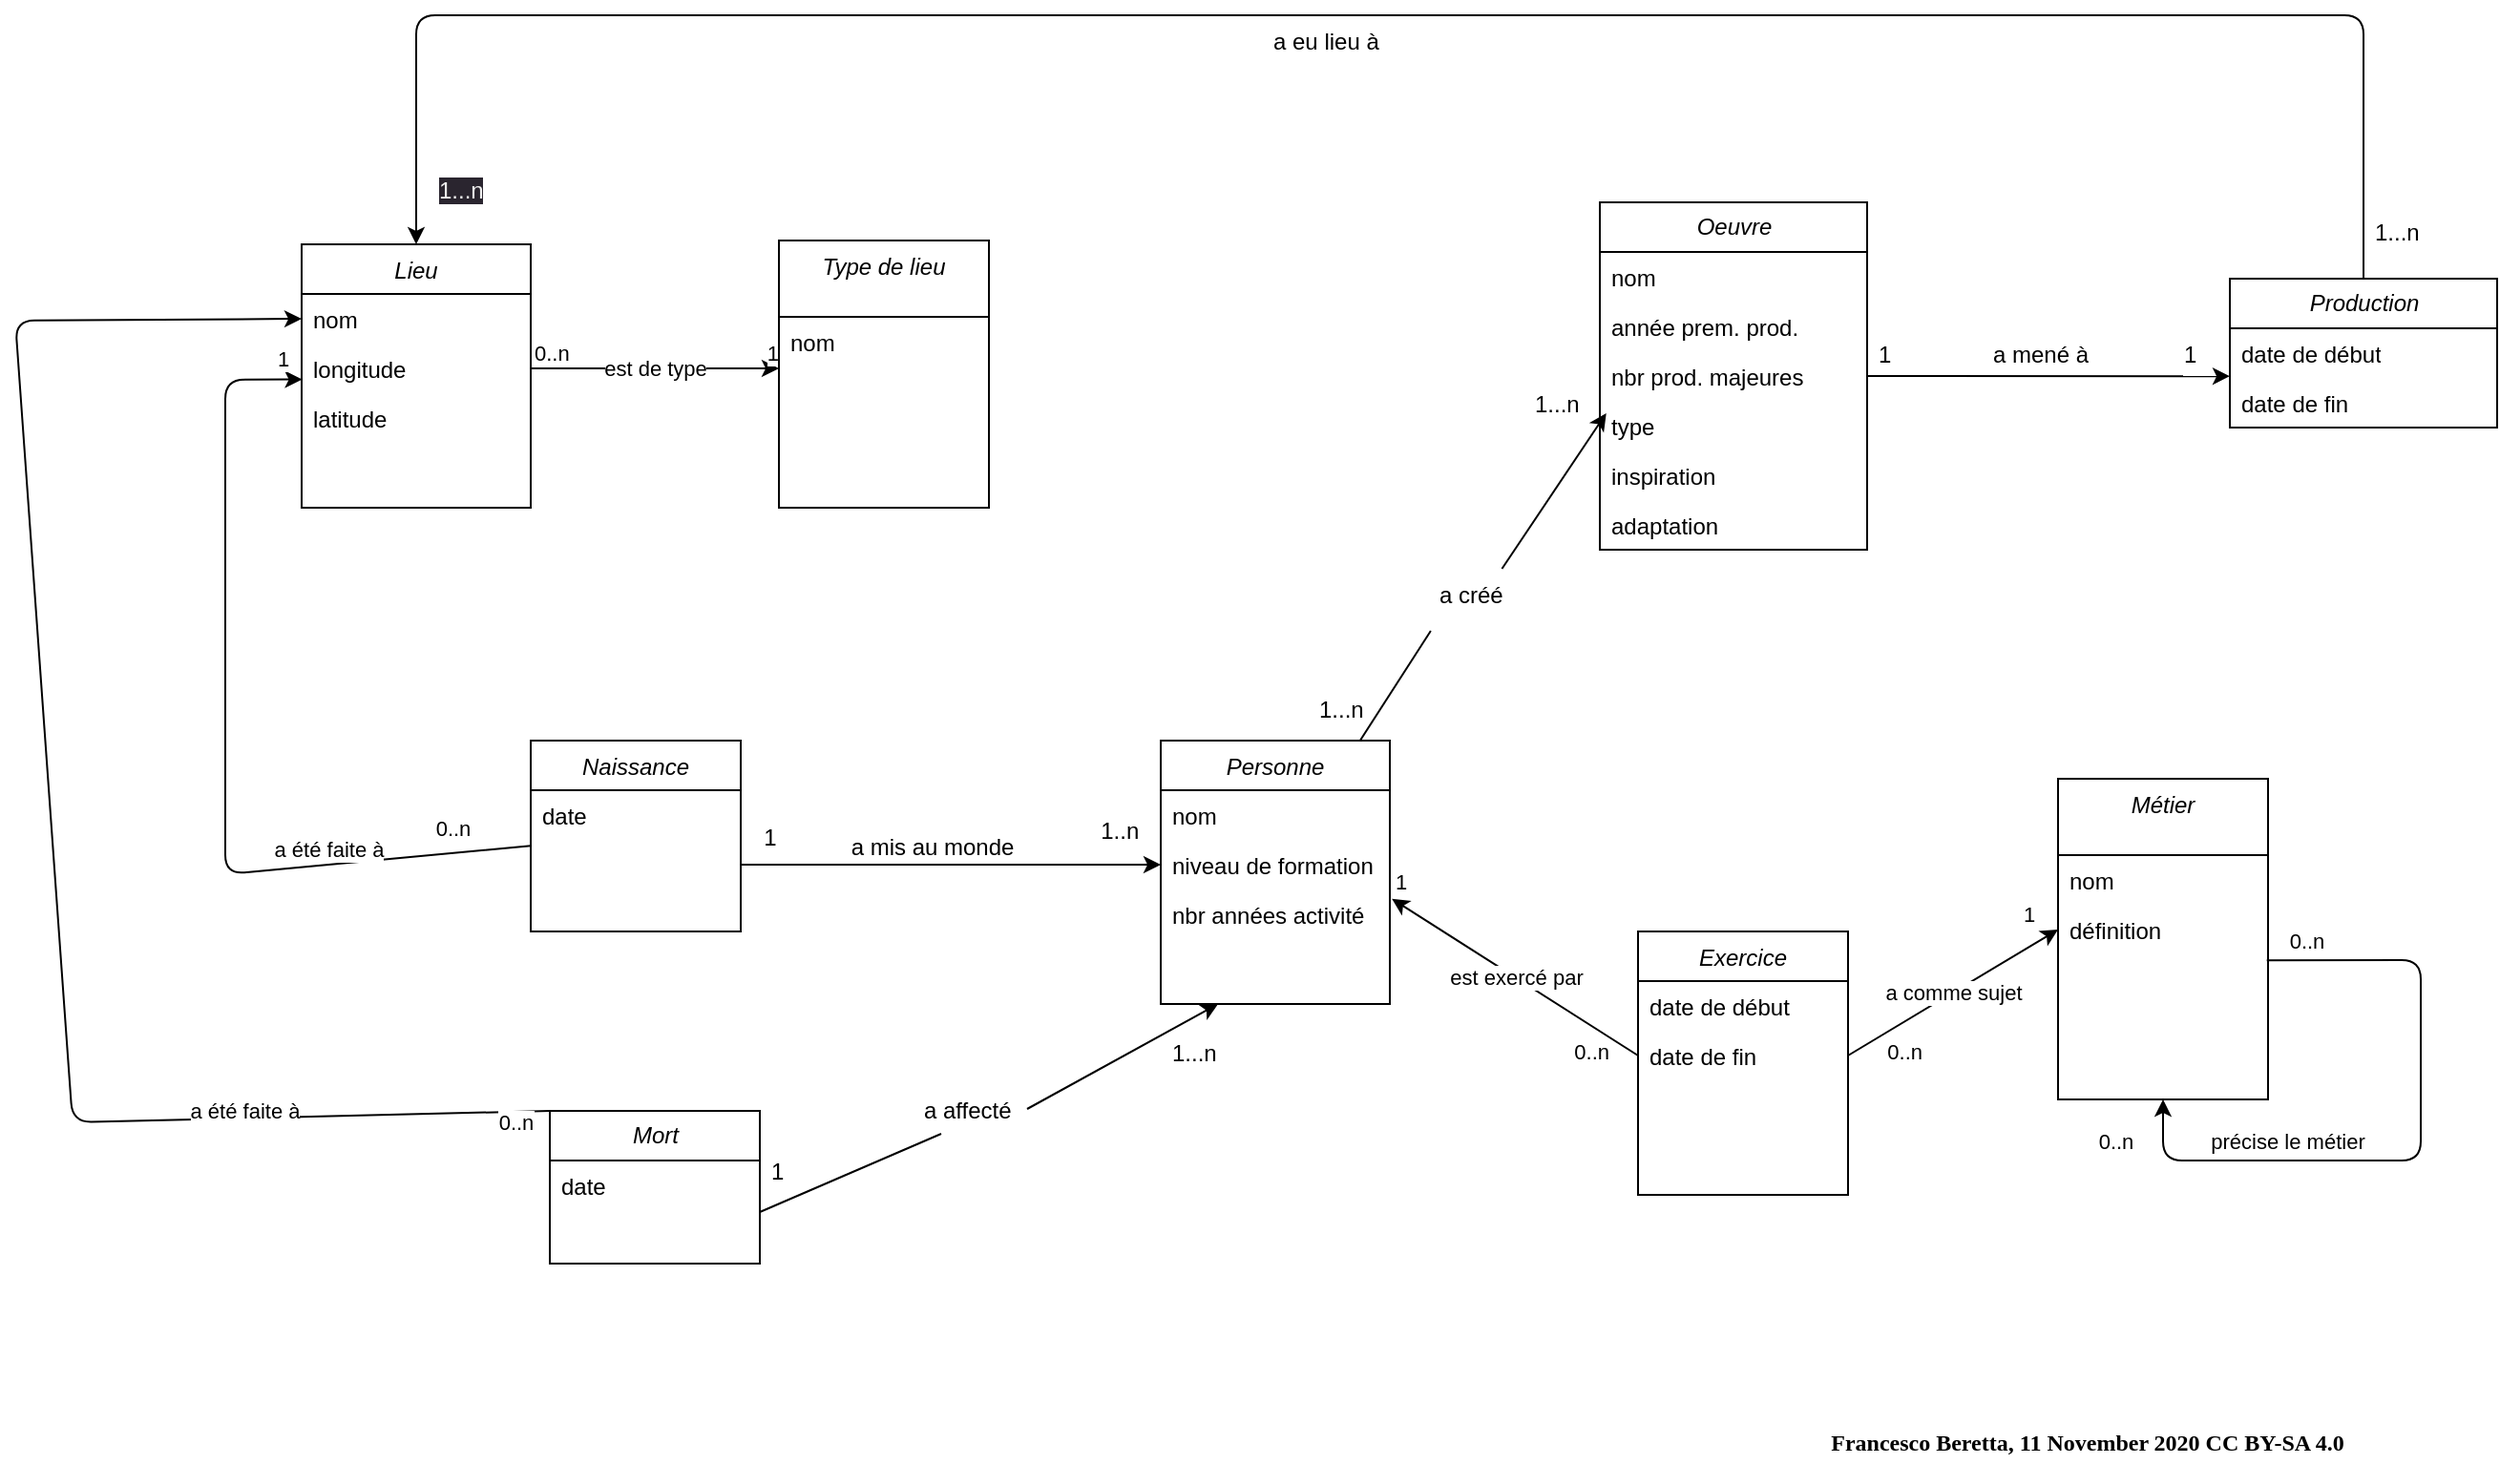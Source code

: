<mxfile>
    <diagram id="C5RBs43oDa-KdzZeNtuy" name="Page-1">
        <mxGraphModel dx="933" dy="914" grid="1" gridSize="10" guides="1" tooltips="1" connect="1" arrows="1" fold="1" page="1" pageScale="1" pageWidth="1654" pageHeight="1169" math="0" shadow="0">
            <root>
                <mxCell id="WIyWlLk6GJQsqaUBKTNV-0"/>
                <mxCell id="WIyWlLk6GJQsqaUBKTNV-1" parent="WIyWlLk6GJQsqaUBKTNV-0"/>
                <mxCell id="Bw8D9-mf-STMI-rw64IU-5" value="" style="endArrow=classic;shadow=0;strokeWidth=1;rounded=0;endFill=1;edgeStyle=elbowEdgeStyle;elbow=vertical;exitX=1;exitY=0.5;exitDx=0;exitDy=0;entryX=0;entryY=0.5;entryDx=0;entryDy=0;" parent="WIyWlLk6GJQsqaUBKTNV-1" target="zkfFHV4jXpPFQw0GAbJ--2" edge="1">
                    <mxGeometry x="0.5" y="41" relative="1" as="geometry">
                        <mxPoint x="510" y="525" as="sourcePoint"/>
                        <mxPoint x="810" y="598" as="targetPoint"/>
                        <mxPoint x="-40" y="32" as="offset"/>
                        <Array as="points">
                            <mxPoint x="620" y="525"/>
                        </Array>
                    </mxGeometry>
                </mxCell>
                <mxCell id="Bw8D9-mf-STMI-rw64IU-6" value="1" style="resizable=0;align=left;verticalAlign=bottom;labelBackgroundColor=none;fontSize=12;" parent="Bw8D9-mf-STMI-rw64IU-5" connectable="0" vertex="1">
                    <mxGeometry x="-1" relative="1" as="geometry">
                        <mxPoint x="10.14" y="-5.33" as="offset"/>
                    </mxGeometry>
                </mxCell>
                <mxCell id="Bw8D9-mf-STMI-rw64IU-7" value="1..n" style="resizable=0;align=right;verticalAlign=bottom;labelBackgroundColor=none;fontSize=12;" parent="Bw8D9-mf-STMI-rw64IU-5" connectable="0" vertex="1">
                    <mxGeometry x="1" relative="1" as="geometry">
                        <mxPoint x="-9.86" y="-8.86" as="offset"/>
                    </mxGeometry>
                </mxCell>
                <mxCell id="Bw8D9-mf-STMI-rw64IU-8" value="a mis au monde" style="text;html=1;resizable=0;points=[];;align=center;verticalAlign=middle;labelBackgroundColor=none;rounded=0;shadow=0;strokeWidth=1;fontSize=12;" parent="Bw8D9-mf-STMI-rw64IU-5" vertex="1" connectable="0">
                    <mxGeometry x="0.5" y="49" relative="1" as="geometry">
                        <mxPoint x="-65" y="40.14" as="offset"/>
                    </mxGeometry>
                </mxCell>
                <mxCell id="5" style="edgeStyle=none;html=1;entryX=0.024;entryY=1.249;entryDx=0;entryDy=0;entryPerimeter=0;startArrow=none;" parent="WIyWlLk6GJQsqaUBKTNV-1" source="19" target="4" edge="1">
                    <mxGeometry relative="1" as="geometry"/>
                </mxCell>
                <mxCell id="zkfFHV4jXpPFQw0GAbJ--0" value="Personne" style="swimlane;fontStyle=2;align=center;verticalAlign=top;childLayout=stackLayout;horizontal=1;startSize=26;horizontalStack=0;resizeParent=1;resizeLast=0;collapsible=1;marginBottom=0;rounded=0;shadow=0;strokeWidth=1;" parent="WIyWlLk6GJQsqaUBKTNV-1" vertex="1">
                    <mxGeometry x="730" y="460" width="120" height="138" as="geometry">
                        <mxRectangle x="230" y="140" width="160" height="26" as="alternateBounds"/>
                    </mxGeometry>
                </mxCell>
                <mxCell id="zkfFHV4jXpPFQw0GAbJ--1" value="nom" style="text;align=left;verticalAlign=top;spacingLeft=4;spacingRight=4;overflow=hidden;rotatable=0;points=[[0,0.5],[1,0.5]];portConstraint=eastwest;" parent="zkfFHV4jXpPFQw0GAbJ--0" vertex="1">
                    <mxGeometry y="26" width="120" height="26" as="geometry"/>
                </mxCell>
                <mxCell id="zkfFHV4jXpPFQw0GAbJ--2" value="niveau de formation" style="text;align=left;verticalAlign=top;spacingLeft=4;spacingRight=4;overflow=hidden;rotatable=0;points=[[0,0.5],[1,0.5]];portConstraint=eastwest;rounded=0;shadow=0;html=0;" parent="zkfFHV4jXpPFQw0GAbJ--0" vertex="1">
                    <mxGeometry y="52" width="120" height="26" as="geometry"/>
                </mxCell>
                <mxCell id="zkfFHV4jXpPFQw0GAbJ--3" value="nbr années activité" style="text;align=left;verticalAlign=top;spacingLeft=4;spacingRight=4;overflow=hidden;rotatable=0;points=[[0,0.5],[1,0.5]];portConstraint=eastwest;rounded=0;shadow=0;html=0;" parent="zkfFHV4jXpPFQw0GAbJ--0" vertex="1">
                    <mxGeometry y="78" width="120" height="26" as="geometry"/>
                </mxCell>
                <mxCell id="Bw8D9-mf-STMI-rw64IU-0" value="Naissance" style="swimlane;fontStyle=2;align=center;verticalAlign=top;childLayout=stackLayout;horizontal=1;startSize=26;horizontalStack=0;resizeParent=1;resizeLast=0;collapsible=1;marginBottom=0;rounded=0;shadow=0;strokeWidth=1;" parent="WIyWlLk6GJQsqaUBKTNV-1" vertex="1">
                    <mxGeometry x="400" y="460" width="110" height="100" as="geometry">
                        <mxRectangle x="230" y="140" width="160" height="26" as="alternateBounds"/>
                    </mxGeometry>
                </mxCell>
                <mxCell id="Bw8D9-mf-STMI-rw64IU-1" value="date" style="text;align=left;verticalAlign=top;spacingLeft=4;spacingRight=4;overflow=hidden;rotatable=0;points=[[0,0.5],[1,0.5]];portConstraint=eastwest;" parent="Bw8D9-mf-STMI-rw64IU-0" vertex="1">
                    <mxGeometry y="26" width="110" height="26" as="geometry"/>
                </mxCell>
                <mxCell id="Bw8D9-mf-STMI-rw64IU-53" style="edgeStyle=elbowEdgeStyle;rounded=0;orthogonalLoop=1;jettySize=auto;elbow=vertical;html=1;exitX=0;exitY=0.5;exitDx=0;exitDy=0;" parent="Bw8D9-mf-STMI-rw64IU-0" edge="1">
                    <mxGeometry relative="1" as="geometry">
                        <mxPoint y="65" as="sourcePoint"/>
                        <mxPoint y="65" as="targetPoint"/>
                    </mxGeometry>
                </mxCell>
                <mxCell id="Bw8D9-mf-STMI-rw64IU-12" value="Lieu" style="swimlane;fontStyle=2;align=center;verticalAlign=top;childLayout=stackLayout;horizontal=1;startSize=26;horizontalStack=0;resizeParent=1;resizeLast=0;collapsible=1;marginBottom=0;rounded=0;shadow=0;strokeWidth=1;" parent="WIyWlLk6GJQsqaUBKTNV-1" vertex="1">
                    <mxGeometry x="280" y="200" width="120" height="138" as="geometry">
                        <mxRectangle x="230" y="140" width="160" height="26" as="alternateBounds"/>
                    </mxGeometry>
                </mxCell>
                <mxCell id="Bw8D9-mf-STMI-rw64IU-13" value="nom" style="text;align=left;verticalAlign=top;spacingLeft=4;spacingRight=4;overflow=hidden;rotatable=0;points=[[0,0.5],[1,0.5]];portConstraint=eastwest;" parent="Bw8D9-mf-STMI-rw64IU-12" vertex="1">
                    <mxGeometry y="26" width="120" height="26" as="geometry"/>
                </mxCell>
                <mxCell id="Bw8D9-mf-STMI-rw64IU-14" value="longitude" style="text;align=left;verticalAlign=top;spacingLeft=4;spacingRight=4;overflow=hidden;rotatable=0;points=[[0,0.5],[1,0.5]];portConstraint=eastwest;rounded=0;shadow=0;html=0;" parent="Bw8D9-mf-STMI-rw64IU-12" vertex="1">
                    <mxGeometry y="52" width="120" height="26" as="geometry"/>
                </mxCell>
                <mxCell id="Bw8D9-mf-STMI-rw64IU-24" value="latitude" style="text;align=left;verticalAlign=top;spacingLeft=4;spacingRight=4;overflow=hidden;rotatable=0;points=[[0,0.5],[1,0.5]];portConstraint=eastwest;rounded=0;shadow=0;html=0;" parent="Bw8D9-mf-STMI-rw64IU-12" vertex="1">
                    <mxGeometry y="78" width="120" height="26" as="geometry"/>
                </mxCell>
                <mxCell id="Bw8D9-mf-STMI-rw64IU-26" value="" style="endArrow=classic;html=1;exitX=1;exitY=0.5;exitDx=0;exitDy=0;" parent="WIyWlLk6GJQsqaUBKTNV-1" source="Bw8D9-mf-STMI-rw64IU-14" edge="1">
                    <mxGeometry x="0.067" y="-35" relative="1" as="geometry">
                        <mxPoint x="480" y="380" as="sourcePoint"/>
                        <mxPoint x="530" y="265" as="targetPoint"/>
                        <mxPoint as="offset"/>
                    </mxGeometry>
                </mxCell>
                <mxCell id="Bw8D9-mf-STMI-rw64IU-27" value="est de type" style="edgeLabel;resizable=0;html=1;align=center;verticalAlign=middle;" parent="Bw8D9-mf-STMI-rw64IU-26" connectable="0" vertex="1">
                    <mxGeometry relative="1" as="geometry"/>
                </mxCell>
                <mxCell id="Bw8D9-mf-STMI-rw64IU-28" value="0..n" style="edgeLabel;resizable=0;html=1;align=left;verticalAlign=bottom;" parent="Bw8D9-mf-STMI-rw64IU-26" connectable="0" vertex="1">
                    <mxGeometry x="-1" relative="1" as="geometry"/>
                </mxCell>
                <mxCell id="Bw8D9-mf-STMI-rw64IU-29" value="1" style="edgeLabel;resizable=0;html=1;align=right;verticalAlign=bottom;" parent="Bw8D9-mf-STMI-rw64IU-26" connectable="0" vertex="1">
                    <mxGeometry x="1" relative="1" as="geometry"/>
                </mxCell>
                <mxCell id="Bw8D9-mf-STMI-rw64IU-49" value="" style="endArrow=classic;html=1;entryX=0.002;entryY=0.721;entryDx=0;entryDy=0;entryPerimeter=0;" parent="WIyWlLk6GJQsqaUBKTNV-1" source="Bw8D9-mf-STMI-rw64IU-0" target="Bw8D9-mf-STMI-rw64IU-14" edge="1">
                    <mxGeometry relative="1" as="geometry">
                        <mxPoint x="700" y="290.0" as="sourcePoint"/>
                        <mxPoint x="620" y="348" as="targetPoint"/>
                        <Array as="points">
                            <mxPoint x="240" y="530"/>
                            <mxPoint x="240" y="271"/>
                        </Array>
                    </mxGeometry>
                </mxCell>
                <mxCell id="Bw8D9-mf-STMI-rw64IU-50" value="a été faite à" style="edgeLabel;resizable=0;html=1;align=center;verticalAlign=middle;" parent="Bw8D9-mf-STMI-rw64IU-49" connectable="0" vertex="1">
                    <mxGeometry relative="1" as="geometry">
                        <mxPoint x="54" y="56.0" as="offset"/>
                    </mxGeometry>
                </mxCell>
                <mxCell id="Bw8D9-mf-STMI-rw64IU-51" value="1" style="edgeLabel;html=1;align=center;verticalAlign=middle;resizable=0;points=[];" parent="Bw8D9-mf-STMI-rw64IU-49" vertex="1" connectable="0">
                    <mxGeometry x="0.888" y="-1" relative="1" as="geometry">
                        <mxPoint x="15.55" y="-11.69" as="offset"/>
                    </mxGeometry>
                </mxCell>
                <mxCell id="Bw8D9-mf-STMI-rw64IU-52" value="0..n" style="edgeLabel;html=1;align=center;verticalAlign=middle;resizable=0;points=[];" parent="Bw8D9-mf-STMI-rw64IU-49" vertex="1" connectable="0">
                    <mxGeometry x="-0.881" y="-1" relative="1" as="geometry">
                        <mxPoint x="-14.14" y="-11" as="offset"/>
                    </mxGeometry>
                </mxCell>
                <mxCell id="Bw8D9-mf-STMI-rw64IU-82" value="Label" style="endArrow=none;html=1;exitX=1.009;exitY=0.188;exitDx=0;exitDy=0;exitPerimeter=0;entryX=0;entryY=0.5;entryDx=0;entryDy=0;endFill=0;startArrow=classic;startFill=1;" parent="WIyWlLk6GJQsqaUBKTNV-1" source="zkfFHV4jXpPFQw0GAbJ--3" target="Bw8D9-mf-STMI-rw64IU-79" edge="1">
                    <mxGeometry relative="1" as="geometry">
                        <mxPoint x="660" y="530" as="sourcePoint"/>
                        <mxPoint x="820" y="530" as="targetPoint"/>
                    </mxGeometry>
                </mxCell>
                <mxCell id="Bw8D9-mf-STMI-rw64IU-83" value="est exercé par" style="edgeLabel;resizable=0;html=1;align=center;verticalAlign=middle;" parent="Bw8D9-mf-STMI-rw64IU-82" connectable="0" vertex="1">
                    <mxGeometry relative="1" as="geometry"/>
                </mxCell>
                <mxCell id="Bw8D9-mf-STMI-rw64IU-84" value="1" style="edgeLabel;resizable=0;html=1;align=left;verticalAlign=bottom;" parent="Bw8D9-mf-STMI-rw64IU-82" connectable="0" vertex="1">
                    <mxGeometry x="-1" relative="1" as="geometry"/>
                </mxCell>
                <mxCell id="Bw8D9-mf-STMI-rw64IU-85" value="0..n" style="edgeLabel;resizable=0;html=1;align=right;verticalAlign=bottom;" parent="Bw8D9-mf-STMI-rw64IU-82" connectable="0" vertex="1">
                    <mxGeometry x="1" relative="1" as="geometry">
                        <mxPoint x="-15.01" y="6" as="offset"/>
                    </mxGeometry>
                </mxCell>
                <mxCell id="Bw8D9-mf-STMI-rw64IU-86" value="Métier" style="swimlane;fontStyle=2;align=center;verticalAlign=top;childLayout=stackLayout;horizontal=1;startSize=40;horizontalStack=0;resizeParent=1;resizeLast=0;collapsible=1;marginBottom=0;rounded=0;shadow=0;strokeWidth=1;" parent="WIyWlLk6GJQsqaUBKTNV-1" vertex="1">
                    <mxGeometry x="1200" y="480" width="110" height="168" as="geometry">
                        <mxRectangle x="230" y="140" width="160" height="26" as="alternateBounds"/>
                    </mxGeometry>
                </mxCell>
                <mxCell id="Bw8D9-mf-STMI-rw64IU-87" value="nom" style="text;align=left;verticalAlign=top;spacingLeft=4;spacingRight=4;overflow=hidden;rotatable=0;points=[[0,0.5],[1,0.5]];portConstraint=eastwest;" parent="Bw8D9-mf-STMI-rw64IU-86" vertex="1">
                    <mxGeometry y="40" width="110" height="26" as="geometry"/>
                </mxCell>
                <mxCell id="Bw8D9-mf-STMI-rw64IU-88" value="" style="endArrow=classic;html=1;entryX=0.5;entryY=1;entryDx=0;entryDy=0;exitX=0.994;exitY=1.122;exitDx=0;exitDy=0;exitPerimeter=0;" parent="Bw8D9-mf-STMI-rw64IU-86" source="Bw8D9-mf-STMI-rw64IU-92" target="Bw8D9-mf-STMI-rw64IU-86" edge="1">
                    <mxGeometry relative="1" as="geometry">
                        <mxPoint x="160" y="80" as="sourcePoint"/>
                        <mxPoint x="-30" y="140" as="targetPoint"/>
                        <Array as="points">
                            <mxPoint x="190" y="95"/>
                            <mxPoint x="190" y="200"/>
                            <mxPoint x="55" y="200"/>
                        </Array>
                    </mxGeometry>
                </mxCell>
                <mxCell id="Bw8D9-mf-STMI-rw64IU-90" value="précise le métier" style="edgeLabel;resizable=0;html=1;align=center;verticalAlign=middle;" parent="Bw8D9-mf-STMI-rw64IU-88" connectable="0" vertex="1">
                    <mxGeometry relative="1" as="geometry">
                        <mxPoint x="-70" y="-1.01" as="offset"/>
                    </mxGeometry>
                </mxCell>
                <mxCell id="Bw8D9-mf-STMI-rw64IU-91" value="0..n" style="edgeLabel;html=1;align=center;verticalAlign=middle;resizable=0;points=[];" parent="Bw8D9-mf-STMI-rw64IU-88" vertex="1" connectable="0">
                    <mxGeometry x="-0.881" y="-1" relative="1" as="geometry">
                        <mxPoint x="-0.18" y="-11" as="offset"/>
                    </mxGeometry>
                </mxCell>
                <mxCell id="Bw8D9-mf-STMI-rw64IU-89" value="0..n" style="edgeLabel;html=1;align=center;verticalAlign=middle;resizable=0;points=[];" parent="Bw8D9-mf-STMI-rw64IU-88" vertex="1" connectable="0">
                    <mxGeometry x="0.888" y="-1" relative="1" as="geometry">
                        <mxPoint x="-26" y="2.44" as="offset"/>
                    </mxGeometry>
                </mxCell>
                <mxCell id="Bw8D9-mf-STMI-rw64IU-92" value="définition" style="text;align=left;verticalAlign=top;spacingLeft=4;spacingRight=4;overflow=hidden;rotatable=0;points=[[0,0.5],[1,0.5]];portConstraint=eastwest;rounded=0;shadow=0;html=0;" parent="Bw8D9-mf-STMI-rw64IU-86" vertex="1">
                    <mxGeometry y="66" width="110" height="26" as="geometry"/>
                </mxCell>
                <mxCell id="Bw8D9-mf-STMI-rw64IU-77" value="Exercice" style="swimlane;fontStyle=2;align=center;verticalAlign=top;childLayout=stackLayout;horizontal=1;startSize=26;horizontalStack=0;resizeParent=1;resizeLast=0;collapsible=1;marginBottom=0;rounded=0;shadow=0;strokeWidth=1;" parent="WIyWlLk6GJQsqaUBKTNV-1" vertex="1">
                    <mxGeometry x="980" y="560" width="110" height="138" as="geometry">
                        <mxRectangle x="230" y="140" width="160" height="26" as="alternateBounds"/>
                    </mxGeometry>
                </mxCell>
                <mxCell id="Bw8D9-mf-STMI-rw64IU-78" value="date de début" style="text;align=left;verticalAlign=top;spacingLeft=4;spacingRight=4;overflow=hidden;rotatable=0;points=[[0,0.5],[1,0.5]];portConstraint=eastwest;" parent="Bw8D9-mf-STMI-rw64IU-77" vertex="1">
                    <mxGeometry y="26" width="110" height="26" as="geometry"/>
                </mxCell>
                <mxCell id="Bw8D9-mf-STMI-rw64IU-79" value="date de fin" style="text;align=left;verticalAlign=top;spacingLeft=4;spacingRight=4;overflow=hidden;rotatable=0;points=[[0,0.5],[1,0.5]];portConstraint=eastwest;rounded=0;shadow=0;html=0;" parent="Bw8D9-mf-STMI-rw64IU-77" vertex="1">
                    <mxGeometry y="52" width="110" height="26" as="geometry"/>
                </mxCell>
                <mxCell id="Bw8D9-mf-STMI-rw64IU-80" style="edgeStyle=elbowEdgeStyle;rounded=0;orthogonalLoop=1;jettySize=auto;elbow=vertical;html=1;exitX=0;exitY=0.5;exitDx=0;exitDy=0;" parent="Bw8D9-mf-STMI-rw64IU-77" source="Bw8D9-mf-STMI-rw64IU-79" target="Bw8D9-mf-STMI-rw64IU-79" edge="1">
                    <mxGeometry relative="1" as="geometry"/>
                </mxCell>
                <mxCell id="Bw8D9-mf-STMI-rw64IU-93" value="Label" style="endArrow=none;html=1;exitX=0;exitY=0.5;exitDx=0;exitDy=0;entryX=1;entryY=0.5;entryDx=0;entryDy=0;startArrow=classic;startFill=1;endFill=0;" parent="WIyWlLk6GJQsqaUBKTNV-1" source="Bw8D9-mf-STMI-rw64IU-92" target="Bw8D9-mf-STMI-rw64IU-79" edge="1">
                    <mxGeometry relative="1" as="geometry">
                        <mxPoint x="861.08" y="552.888" as="sourcePoint"/>
                        <mxPoint x="1000" y="635" as="targetPoint"/>
                    </mxGeometry>
                </mxCell>
                <mxCell id="Bw8D9-mf-STMI-rw64IU-94" value="a comme sujet" style="edgeLabel;resizable=0;html=1;align=center;verticalAlign=middle;" parent="Bw8D9-mf-STMI-rw64IU-93" connectable="0" vertex="1">
                    <mxGeometry relative="1" as="geometry"/>
                </mxCell>
                <mxCell id="Bw8D9-mf-STMI-rw64IU-95" value="1" style="edgeLabel;resizable=0;html=1;align=left;verticalAlign=bottom;" parent="Bw8D9-mf-STMI-rw64IU-93" connectable="0" vertex="1">
                    <mxGeometry x="-1" relative="1" as="geometry">
                        <mxPoint x="-20" as="offset"/>
                    </mxGeometry>
                </mxCell>
                <mxCell id="Bw8D9-mf-STMI-rw64IU-96" value="0..n" style="edgeLabel;resizable=0;html=1;align=right;verticalAlign=bottom;" parent="Bw8D9-mf-STMI-rw64IU-93" connectable="0" vertex="1">
                    <mxGeometry x="1" relative="1" as="geometry">
                        <mxPoint x="40" y="6" as="offset"/>
                    </mxGeometry>
                </mxCell>
                <mxCell id="Bw8D9-mf-STMI-rw64IU-15" value="Type de lieu" style="swimlane;fontStyle=2;align=center;verticalAlign=top;childLayout=stackLayout;horizontal=1;startSize=40;horizontalStack=0;resizeParent=1;resizeLast=0;collapsible=1;marginBottom=0;rounded=0;shadow=0;strokeWidth=1;" parent="WIyWlLk6GJQsqaUBKTNV-1" vertex="1">
                    <mxGeometry x="530" y="198" width="110" height="140" as="geometry">
                        <mxRectangle x="230" y="140" width="160" height="26" as="alternateBounds"/>
                    </mxGeometry>
                </mxCell>
                <mxCell id="Bw8D9-mf-STMI-rw64IU-16" value="nom" style="text;align=left;verticalAlign=top;spacingLeft=4;spacingRight=4;overflow=hidden;rotatable=0;points=[[0,0.5],[1,0.5]];portConstraint=eastwest;" parent="Bw8D9-mf-STMI-rw64IU-15" vertex="1">
                    <mxGeometry y="40" width="110" height="26" as="geometry"/>
                </mxCell>
                <mxCell id="Bw8D9-mf-STMI-rw64IU-127" value="&lt;p class=&quot;p1&quot; style=&quot;margin: 0px ; font-stretch: normal ; line-height: normal ; font-family: &amp;#34;times&amp;#34;&quot;&gt;&lt;b&gt;Francesco Beretta, 11 November 2020 CC BY-SA 4.0&lt;/b&gt;&lt;/p&gt;" style="text;html=1;align=center;verticalAlign=middle;resizable=0;points=[];autosize=1;" parent="WIyWlLk6GJQsqaUBKTNV-1" vertex="1">
                    <mxGeometry x="1075" y="818" width="280" height="20" as="geometry"/>
                </mxCell>
                <mxCell id="1" value="&lt;i&gt;Oeuvre&lt;/i&gt;" style="swimlane;fontStyle=0;childLayout=stackLayout;horizontal=1;startSize=26;fillColor=none;horizontalStack=0;resizeParent=1;resizeParentMax=0;resizeLast=0;collapsible=1;marginBottom=0;html=1;" parent="WIyWlLk6GJQsqaUBKTNV-1" vertex="1">
                    <mxGeometry x="960" y="178" width="140" height="182" as="geometry"/>
                </mxCell>
                <mxCell id="2" value="nom" style="text;strokeColor=none;fillColor=none;align=left;verticalAlign=top;spacingLeft=4;spacingRight=4;overflow=hidden;rotatable=0;points=[[0,0.5],[1,0.5]];portConstraint=eastwest;whiteSpace=wrap;html=1;" parent="1" vertex="1">
                    <mxGeometry y="26" width="140" height="26" as="geometry"/>
                </mxCell>
                <mxCell id="3" value="année prem. prod." style="text;strokeColor=none;fillColor=none;align=left;verticalAlign=top;spacingLeft=4;spacingRight=4;overflow=hidden;rotatable=0;points=[[0,0.5],[1,0.5]];portConstraint=eastwest;whiteSpace=wrap;html=1;" parent="1" vertex="1">
                    <mxGeometry y="52" width="140" height="26" as="geometry"/>
                </mxCell>
                <mxCell id="4" value="nbr prod. majeures" style="text;strokeColor=none;fillColor=none;align=left;verticalAlign=top;spacingLeft=4;spacingRight=4;overflow=hidden;rotatable=0;points=[[0,0.5],[1,0.5]];portConstraint=eastwest;whiteSpace=wrap;html=1;" parent="1" vertex="1">
                    <mxGeometry y="78" width="140" height="26" as="geometry"/>
                </mxCell>
                <mxCell id="16" value="type" style="text;strokeColor=none;fillColor=none;align=left;verticalAlign=top;spacingLeft=4;spacingRight=4;overflow=hidden;rotatable=0;points=[[0,0.5],[1,0.5]];portConstraint=eastwest;whiteSpace=wrap;html=1;" parent="1" vertex="1">
                    <mxGeometry y="104" width="140" height="26" as="geometry"/>
                </mxCell>
                <mxCell id="17" value="inspiration" style="text;strokeColor=none;fillColor=none;align=left;verticalAlign=top;spacingLeft=4;spacingRight=4;overflow=hidden;rotatable=0;points=[[0,0.5],[1,0.5]];portConstraint=eastwest;whiteSpace=wrap;html=1;" parent="1" vertex="1">
                    <mxGeometry y="130" width="140" height="26" as="geometry"/>
                </mxCell>
                <mxCell id="18" value="adaptation" style="text;strokeColor=none;fillColor=none;align=left;verticalAlign=top;spacingLeft=4;spacingRight=4;overflow=hidden;rotatable=0;points=[[0,0.5],[1,0.5]];portConstraint=eastwest;whiteSpace=wrap;html=1;" parent="1" vertex="1">
                    <mxGeometry y="156" width="140" height="26" as="geometry"/>
                </mxCell>
                <mxCell id="24" value="" style="edgeStyle=none;html=1;entryX=0.024;entryY=1.249;entryDx=0;entryDy=0;entryPerimeter=0;endArrow=none;" parent="WIyWlLk6GJQsqaUBKTNV-1" source="zkfFHV4jXpPFQw0GAbJ--0" target="19" edge="1">
                    <mxGeometry relative="1" as="geometry">
                        <mxPoint x="839.732" y="460" as="sourcePoint"/>
                        <mxPoint x="963.36" y="288.474" as="targetPoint"/>
                    </mxGeometry>
                </mxCell>
                <mxCell id="19" value="a créé" style="text;strokeColor=none;fillColor=none;align=left;verticalAlign=top;spacingLeft=4;spacingRight=4;overflow=hidden;rotatable=0;points=[[0,0.5],[1,0.5]];portConstraint=eastwest;whiteSpace=wrap;html=1;" parent="WIyWlLk6GJQsqaUBKTNV-1" vertex="1">
                    <mxGeometry x="870" y="370" width="60" height="26" as="geometry"/>
                </mxCell>
                <mxCell id="25" value="1...n" style="text;strokeColor=none;fillColor=none;align=left;verticalAlign=top;spacingLeft=4;spacingRight=4;overflow=hidden;rotatable=0;points=[[0,0.5],[1,0.5]];portConstraint=eastwest;whiteSpace=wrap;html=1;" parent="WIyWlLk6GJQsqaUBKTNV-1" vertex="1">
                    <mxGeometry x="807" y="430" width="40" height="26" as="geometry"/>
                </mxCell>
                <mxCell id="27" value="1...n" style="text;strokeColor=none;fillColor=none;align=left;verticalAlign=top;spacingLeft=4;spacingRight=4;overflow=hidden;rotatable=0;points=[[0,0.5],[1,0.5]];portConstraint=eastwest;whiteSpace=wrap;html=1;" parent="WIyWlLk6GJQsqaUBKTNV-1" vertex="1">
                    <mxGeometry x="920" y="270" width="35" height="26" as="geometry"/>
                </mxCell>
                <mxCell id="57" style="edgeStyle=none;html=1;exitX=0;exitY=0;exitDx=0;exitDy=0;entryX=0;entryY=0.5;entryDx=0;entryDy=0;" parent="WIyWlLk6GJQsqaUBKTNV-1" source="28" target="Bw8D9-mf-STMI-rw64IU-13" edge="1">
                    <mxGeometry relative="1" as="geometry">
                        <mxPoint x="170" y="240" as="targetPoint"/>
                        <Array as="points">
                            <mxPoint x="160" y="660"/>
                            <mxPoint x="130" y="240"/>
                        </Array>
                    </mxGeometry>
                </mxCell>
                <mxCell id="28" value="&lt;i&gt;Mort&lt;/i&gt;" style="swimlane;fontStyle=0;childLayout=stackLayout;horizontal=1;startSize=26;fillColor=none;horizontalStack=0;resizeParent=1;resizeParentMax=0;resizeLast=0;collapsible=1;marginBottom=0;html=1;" parent="WIyWlLk6GJQsqaUBKTNV-1" vertex="1">
                    <mxGeometry x="410" y="654" width="110" height="80" as="geometry"/>
                </mxCell>
                <mxCell id="29" value="date" style="text;strokeColor=none;fillColor=none;align=left;verticalAlign=top;spacingLeft=4;spacingRight=4;overflow=hidden;rotatable=0;points=[[0,0.5],[1,0.5]];portConstraint=eastwest;whiteSpace=wrap;html=1;" parent="28" vertex="1">
                    <mxGeometry y="26" width="110" height="54" as="geometry"/>
                </mxCell>
                <mxCell id="35" style="edgeStyle=none;html=1;exitX=1;exitY=0.5;exitDx=0;exitDy=0;entryX=0.25;entryY=1;entryDx=0;entryDy=0;startArrow=none;" parent="WIyWlLk6GJQsqaUBKTNV-1" source="36" target="zkfFHV4jXpPFQw0GAbJ--0" edge="1">
                    <mxGeometry relative="1" as="geometry"/>
                </mxCell>
                <mxCell id="44" value="" style="edgeStyle=none;html=1;exitX=1;exitY=0.5;exitDx=0;exitDy=0;entryX=0.25;entryY=1;entryDx=0;entryDy=0;endArrow=none;" parent="WIyWlLk6GJQsqaUBKTNV-1" source="29" target="36" edge="1">
                    <mxGeometry relative="1" as="geometry">
                        <mxPoint x="520" y="707.0" as="sourcePoint"/>
                        <mxPoint x="760" y="598" as="targetPoint"/>
                    </mxGeometry>
                </mxCell>
                <mxCell id="36" value="a affecté" style="text;strokeColor=none;fillColor=none;align=left;verticalAlign=top;spacingLeft=4;spacingRight=4;overflow=hidden;rotatable=0;points=[[0,0.5],[1,0.5]];portConstraint=eastwest;whiteSpace=wrap;html=1;" parent="WIyWlLk6GJQsqaUBKTNV-1" vertex="1">
                    <mxGeometry x="600" y="640" width="60" height="26" as="geometry"/>
                </mxCell>
                <mxCell id="45" value="1" style="text;strokeColor=none;fillColor=none;align=left;verticalAlign=top;spacingLeft=4;spacingRight=4;overflow=hidden;rotatable=0;points=[[0,0.5],[1,0.5]];portConstraint=eastwest;whiteSpace=wrap;html=1;" parent="WIyWlLk6GJQsqaUBKTNV-1" vertex="1">
                    <mxGeometry x="520" y="672" width="20" height="26" as="geometry"/>
                </mxCell>
                <mxCell id="46" value="1...n" style="text;strokeColor=none;fillColor=none;align=left;verticalAlign=top;spacingLeft=4;spacingRight=4;overflow=hidden;rotatable=0;points=[[0,0.5],[1,0.5]];portConstraint=eastwest;whiteSpace=wrap;html=1;" parent="WIyWlLk6GJQsqaUBKTNV-1" vertex="1">
                    <mxGeometry x="730" y="610" width="40" height="26" as="geometry"/>
                </mxCell>
                <mxCell id="60" style="edgeStyle=none;html=1;exitX=0.5;exitY=0;exitDx=0;exitDy=0;entryX=0.5;entryY=0;entryDx=0;entryDy=0;startArrow=none;" parent="WIyWlLk6GJQsqaUBKTNV-1" source="61" target="Bw8D9-mf-STMI-rw64IU-12" edge="1">
                    <mxGeometry relative="1" as="geometry">
                        <mxPoint x="327" y="180" as="targetPoint"/>
                        <Array as="points">
                            <mxPoint x="340" y="80"/>
                        </Array>
                    </mxGeometry>
                </mxCell>
                <mxCell id="47" value="&lt;i&gt;Production&lt;/i&gt;" style="swimlane;fontStyle=0;childLayout=stackLayout;horizontal=1;startSize=26;fillColor=none;horizontalStack=0;resizeParent=1;resizeParentMax=0;resizeLast=0;collapsible=1;marginBottom=0;html=1;" parent="WIyWlLk6GJQsqaUBKTNV-1" vertex="1">
                    <mxGeometry x="1290" y="218" width="140" height="78" as="geometry"/>
                </mxCell>
                <mxCell id="48" value="date de début" style="text;strokeColor=none;fillColor=none;align=left;verticalAlign=top;spacingLeft=4;spacingRight=4;overflow=hidden;rotatable=0;points=[[0,0.5],[1,0.5]];portConstraint=eastwest;whiteSpace=wrap;html=1;" parent="47" vertex="1">
                    <mxGeometry y="26" width="140" height="26" as="geometry"/>
                </mxCell>
                <mxCell id="49" value="date de fin" style="text;strokeColor=none;fillColor=none;align=left;verticalAlign=top;spacingLeft=4;spacingRight=4;overflow=hidden;rotatable=0;points=[[0,0.5],[1,0.5]];portConstraint=eastwest;whiteSpace=wrap;html=1;" parent="47" vertex="1">
                    <mxGeometry y="52" width="140" height="26" as="geometry"/>
                </mxCell>
                <mxCell id="52" style="edgeStyle=none;html=1;exitX=1;exitY=0.5;exitDx=0;exitDy=0;" parent="WIyWlLk6GJQsqaUBKTNV-1" source="4" edge="1">
                    <mxGeometry relative="1" as="geometry">
                        <mxPoint x="1290" y="269.103" as="targetPoint"/>
                    </mxGeometry>
                </mxCell>
                <mxCell id="53" value="a mené à" style="text;strokeColor=none;fillColor=none;align=left;verticalAlign=top;spacingLeft=4;spacingRight=4;overflow=hidden;rotatable=0;points=[[0,0.5],[1,0.5]];portConstraint=eastwest;whiteSpace=wrap;html=1;" parent="WIyWlLk6GJQsqaUBKTNV-1" vertex="1">
                    <mxGeometry x="1160" y="244" width="110" height="26" as="geometry"/>
                </mxCell>
                <mxCell id="55" value="1" style="text;strokeColor=none;fillColor=none;align=left;verticalAlign=top;spacingLeft=4;spacingRight=4;overflow=hidden;rotatable=0;points=[[0,0.5],[1,0.5]];portConstraint=eastwest;whiteSpace=wrap;html=1;" parent="WIyWlLk6GJQsqaUBKTNV-1" vertex="1">
                    <mxGeometry x="1100" y="244" width="20" height="26" as="geometry"/>
                </mxCell>
                <mxCell id="56" value="1" style="text;strokeColor=none;fillColor=none;align=left;verticalAlign=top;spacingLeft=4;spacingRight=4;overflow=hidden;rotatable=0;points=[[0,0.5],[1,0.5]];portConstraint=eastwest;whiteSpace=wrap;html=1;" parent="WIyWlLk6GJQsqaUBKTNV-1" vertex="1">
                    <mxGeometry x="1260" y="244" width="20" height="26" as="geometry"/>
                </mxCell>
                <mxCell id="58" value="a été faite à" style="edgeLabel;resizable=0;html=1;align=center;verticalAlign=middle;" parent="WIyWlLk6GJQsqaUBKTNV-1" connectable="0" vertex="1">
                    <mxGeometry x="250" y="653.997" as="geometry"/>
                </mxCell>
                <mxCell id="59" value="0..n" style="edgeLabel;html=1;align=center;verticalAlign=middle;resizable=0;points=[];" parent="WIyWlLk6GJQsqaUBKTNV-1" vertex="1" connectable="0">
                    <mxGeometry x="367.888" y="515.714" as="geometry">
                        <mxPoint x="24" y="144" as="offset"/>
                    </mxGeometry>
                </mxCell>
                <mxCell id="62" value="" style="edgeStyle=none;html=1;exitX=0.5;exitY=0;exitDx=0;exitDy=0;entryX=0.5;entryY=0;entryDx=0;entryDy=0;endArrow=none;" parent="WIyWlLk6GJQsqaUBKTNV-1" source="47" target="61" edge="1">
                    <mxGeometry relative="1" as="geometry">
                        <mxPoint x="340" y="200" as="targetPoint"/>
                        <mxPoint x="1360" y="218" as="sourcePoint"/>
                        <Array as="points">
                            <mxPoint x="1360" y="80"/>
                            <mxPoint x="910" y="80"/>
                        </Array>
                    </mxGeometry>
                </mxCell>
                <mxCell id="61" value="a eu lieu à" style="text;whiteSpace=wrap;html=1;" parent="WIyWlLk6GJQsqaUBKTNV-1" vertex="1">
                    <mxGeometry x="787" y="80" width="80" height="40" as="geometry"/>
                </mxCell>
                <mxCell id="63" value="1...n" style="text;strokeColor=none;fillColor=none;align=left;verticalAlign=top;spacingLeft=4;spacingRight=4;overflow=hidden;rotatable=0;points=[[0,0.5],[1,0.5]];portConstraint=eastwest;whiteSpace=wrap;html=1;" parent="WIyWlLk6GJQsqaUBKTNV-1" vertex="1">
                    <mxGeometry x="1360" y="180" width="40" height="26" as="geometry"/>
                </mxCell>
                <mxCell id="65" value="&lt;span style=&quot;color: rgb(240, 240, 240); font-family: Helvetica; font-size: 12px; font-style: normal; font-variant-ligatures: normal; font-variant-caps: normal; font-weight: 400; letter-spacing: normal; orphans: 2; text-align: left; text-indent: 0px; text-transform: none; widows: 2; word-spacing: 0px; -webkit-text-stroke-width: 0px; background-color: rgb(42, 37, 47); text-decoration-thickness: initial; text-decoration-style: initial; text-decoration-color: initial; float: none; display: inline !important;&quot;&gt;1...n&lt;/span&gt;" style="text;whiteSpace=wrap;html=1;" parent="WIyWlLk6GJQsqaUBKTNV-1" vertex="1">
                    <mxGeometry x="350" y="158" width="60" height="40" as="geometry"/>
                </mxCell>
            </root>
        </mxGraphModel>
    </diagram>
</mxfile>